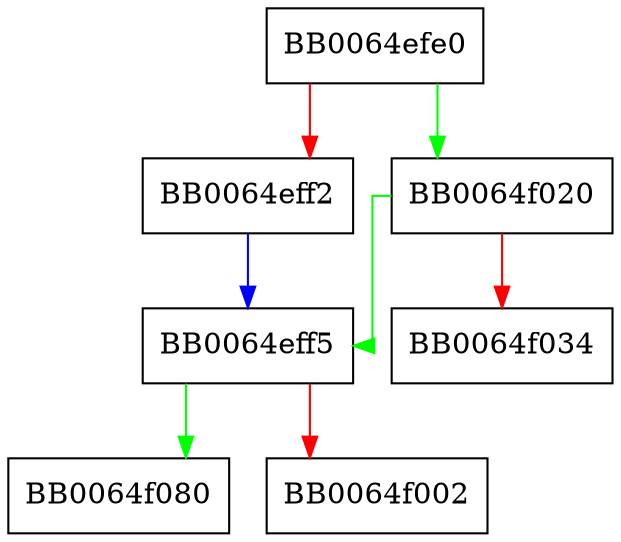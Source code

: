 digraph TS_CONF_set_signer_digest {
  node [shape="box"];
  graph [splines=ortho];
  BB0064efe0 -> BB0064f020 [color="green"];
  BB0064efe0 -> BB0064eff2 [color="red"];
  BB0064eff2 -> BB0064eff5 [color="blue"];
  BB0064eff5 -> BB0064f080 [color="green"];
  BB0064eff5 -> BB0064f002 [color="red"];
  BB0064f020 -> BB0064eff5 [color="green"];
  BB0064f020 -> BB0064f034 [color="red"];
}